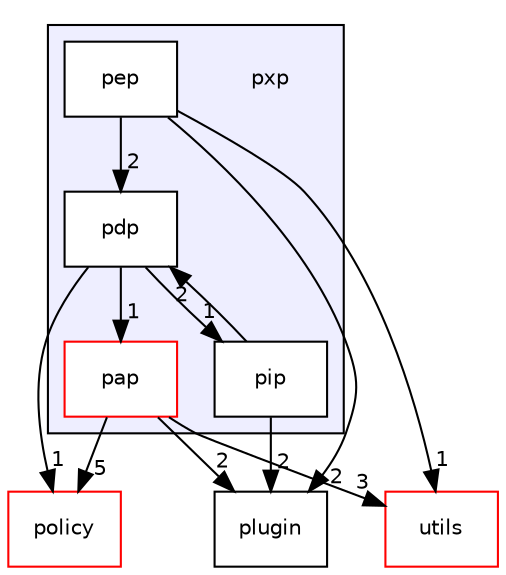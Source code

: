 digraph "pxp" {
  compound=true
  node [ fontsize="10", fontname="Helvetica"];
  edge [ labelfontsize="10", labelfontname="Helvetica"];
  subgraph clusterdir_7be6e3fdd8243354b31c1d83c38a916a {
    graph [ bgcolor="#eeeeff", pencolor="black", label="" URL="dir_7be6e3fdd8243354b31c1d83c38a916a.html"];
    dir_7be6e3fdd8243354b31c1d83c38a916a [shape=plaintext label="pxp"];
    dir_a78cf3cb49e52b0c0996257949768506 [shape=box label="pap" color="red" fillcolor="white" style="filled" URL="dir_a78cf3cb49e52b0c0996257949768506.html"];
    dir_3ea9e9b6371f85f35f597fd71075e197 [shape=box label="pdp" color="black" fillcolor="white" style="filled" URL="dir_3ea9e9b6371f85f35f597fd71075e197.html"];
    dir_50ddb3929212dac7c78f7ba823d22823 [shape=box label="pep" color="black" fillcolor="white" style="filled" URL="dir_50ddb3929212dac7c78f7ba823d22823.html"];
    dir_18e30ac59e623ec13a29b7502f078963 [shape=box label="pip" color="black" fillcolor="white" style="filled" URL="dir_18e30ac59e623ec13a29b7502f078963.html"];
  }
  dir_cbdb8362360e11eafe2fa3bc74cf0ffd [shape=box label="utils" fillcolor="white" style="filled" color="red" URL="dir_cbdb8362360e11eafe2fa3bc74cf0ffd.html"];
  dir_eb07bcf3f6bbebad6f759869cfa1383b [shape=box label="policy" fillcolor="white" style="filled" color="red" URL="dir_eb07bcf3f6bbebad6f759869cfa1383b.html"];
  dir_b4c3aec6cd8f28418150dce663061cfa [shape=box label="plugin" URL="dir_b4c3aec6cd8f28418150dce663061cfa.html"];
  dir_50ddb3929212dac7c78f7ba823d22823->dir_cbdb8362360e11eafe2fa3bc74cf0ffd [headlabel="1", labeldistance=1.5 headhref="dir_000017_000007.html"];
  dir_50ddb3929212dac7c78f7ba823d22823->dir_3ea9e9b6371f85f35f597fd71075e197 [headlabel="2", labeldistance=1.5 headhref="dir_000017_000016.html"];
  dir_50ddb3929212dac7c78f7ba823d22823->dir_b4c3aec6cd8f28418150dce663061cfa [headlabel="2", labeldistance=1.5 headhref="dir_000017_000004.html"];
  dir_3ea9e9b6371f85f35f597fd71075e197->dir_eb07bcf3f6bbebad6f759869cfa1383b [headlabel="1", labeldistance=1.5 headhref="dir_000016_000005.html"];
  dir_3ea9e9b6371f85f35f597fd71075e197->dir_a78cf3cb49e52b0c0996257949768506 [headlabel="1", labeldistance=1.5 headhref="dir_000016_000011.html"];
  dir_3ea9e9b6371f85f35f597fd71075e197->dir_18e30ac59e623ec13a29b7502f078963 [headlabel="1", labeldistance=1.5 headhref="dir_000016_000018.html"];
  dir_a78cf3cb49e52b0c0996257949768506->dir_cbdb8362360e11eafe2fa3bc74cf0ffd [headlabel="3", labeldistance=1.5 headhref="dir_000011_000007.html"];
  dir_a78cf3cb49e52b0c0996257949768506->dir_eb07bcf3f6bbebad6f759869cfa1383b [headlabel="5", labeldistance=1.5 headhref="dir_000011_000005.html"];
  dir_a78cf3cb49e52b0c0996257949768506->dir_b4c3aec6cd8f28418150dce663061cfa [headlabel="2", labeldistance=1.5 headhref="dir_000011_000004.html"];
  dir_18e30ac59e623ec13a29b7502f078963->dir_3ea9e9b6371f85f35f597fd71075e197 [headlabel="2", labeldistance=1.5 headhref="dir_000018_000016.html"];
  dir_18e30ac59e623ec13a29b7502f078963->dir_b4c3aec6cd8f28418150dce663061cfa [headlabel="2", labeldistance=1.5 headhref="dir_000018_000004.html"];
}
